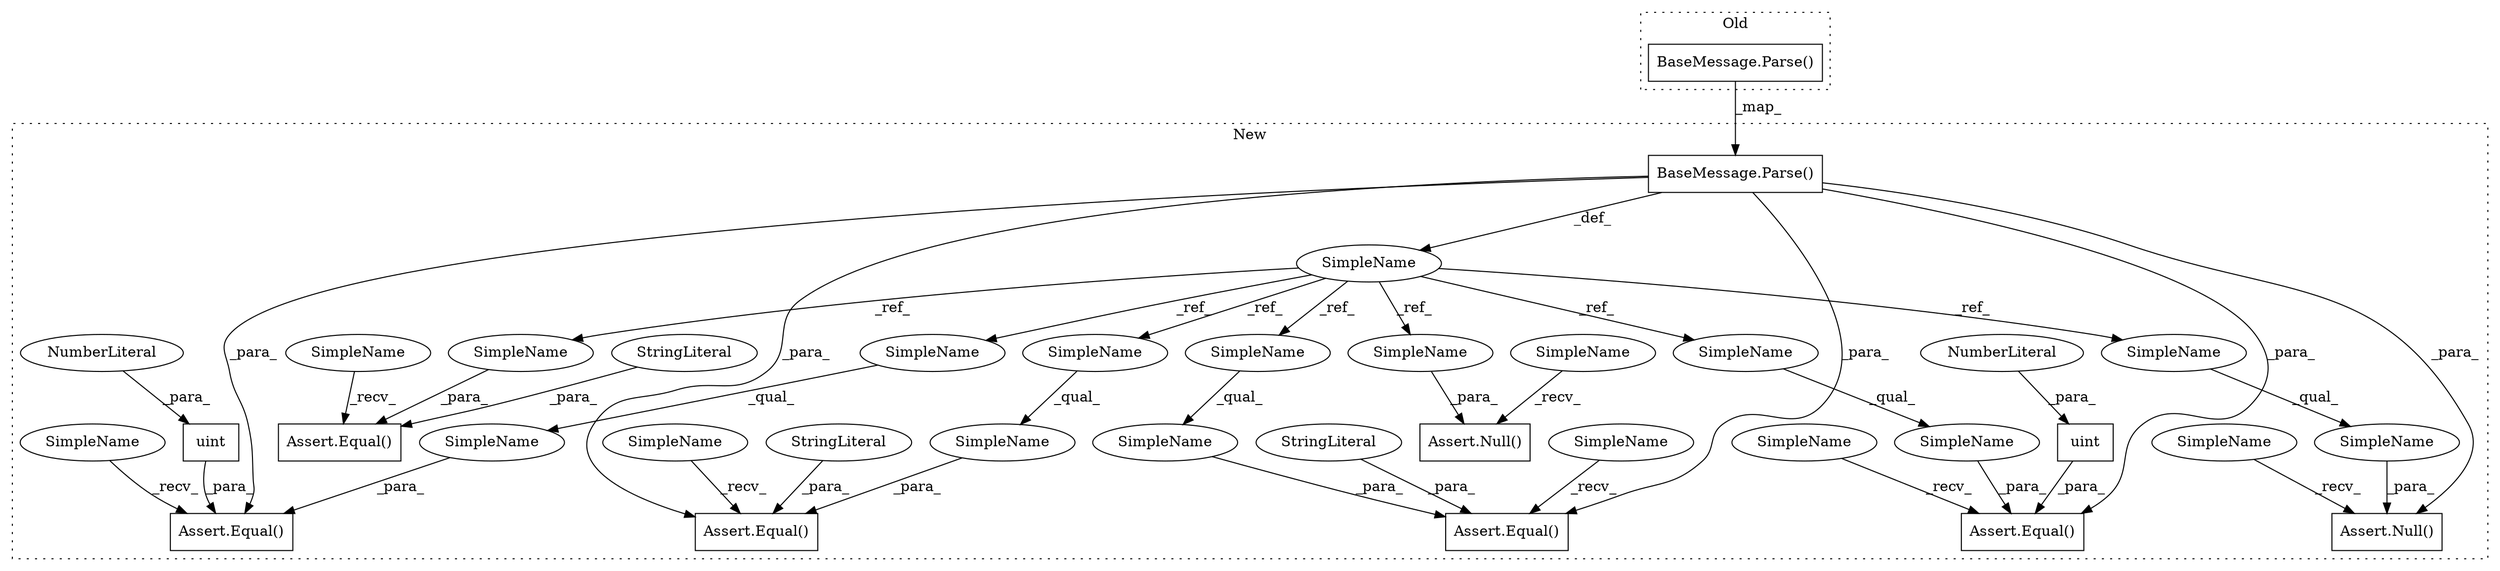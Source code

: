 digraph G {
subgraph cluster0 {
1 [label="BaseMessage.Parse()" a="32" s="7374,7403" l="6,1" shape="box"];
label = "Old";
style="dotted";
}
subgraph cluster1 {
2 [label="BaseMessage.Parse()" a="32" s="9046,9105" l="36,1" shape="box"];
3 [label="SimpleName" a="42" s="9014" l="17" shape="ellipse"];
4 [label="SimpleName" a="42" s="9531" l="34" shape="ellipse"];
5 [label="SimpleName" a="42" s="9477" l="27" shape="ellipse"];
6 [label="Assert.Equal()" a="32" s="9459,9504" l="6,1" shape="box"];
7 [label="SimpleName" a="42" s="9339" l="32" shape="ellipse"];
8 [label="Assert.Equal()" a="32" s="9317,9371" l="6,1" shape="box"];
9 [label="SimpleName" a="42" s="9266" l="29" shape="ellipse"];
10 [label="Assert.Equal()" a="32" s="9221,9295" l="6,1" shape="box"];
11 [label="SimpleName" a="42" s="9413" l="24" shape="ellipse"];
12 [label="Assert.Equal()" a="32" s="9393,9437" l="6,1" shape="box"];
13 [label="Assert.Null()" a="32" s="9140,9162" l="5,38" shape="box"];
14 [label="uint" a="11" s="9399" l="6" shape="box"];
15 [label="NumberLiteral" a="34" s="9405" l="6" shape="ellipse"];
16 [label="uint" a="11" s="9465" l="6" shape="box"];
17 [label="NumberLiteral" a="34" s="9471" l="4" shape="ellipse"];
18 [label="StringLiteral" a="45" s="9227" l="37" shape="ellipse"];
19 [label="StringLiteral" a="45" s="9323" l="14" shape="ellipse"];
20 [label="Assert.Null()" a="32" s="9526,9565" l="5,1" shape="box"];
21 [label="Assert.Equal()" a="32" s="9587,9615" l="6,30" shape="box"];
22 [label="StringLiteral" a="45" s="9593" l="3" shape="ellipse"];
23 [label="SimpleName" a="42" s="9531" l="17" shape="ellipse"];
24 [label="SimpleName" a="42" s="9266" l="17" shape="ellipse"];
25 [label="SimpleName" a="42" s="9413" l="17" shape="ellipse"];
26 [label="SimpleName" a="42" s="9145" l="17" shape="ellipse"];
27 [label="SimpleName" a="42" s="9339" l="17" shape="ellipse"];
28 [label="SimpleName" a="42" s="9598" l="17" shape="ellipse"];
29 [label="SimpleName" a="42" s="9477" l="17" shape="ellipse"];
30 [label="SimpleName" a="42" s="9214" l="6" shape="ellipse"];
31 [label="SimpleName" a="42" s="9386" l="6" shape="ellipse"];
32 [label="SimpleName" a="42" s="9580" l="6" shape="ellipse"];
33 [label="SimpleName" a="42" s="9519" l="6" shape="ellipse"];
34 [label="SimpleName" a="42" s="9452" l="6" shape="ellipse"];
35 [label="SimpleName" a="42" s="9133" l="6" shape="ellipse"];
36 [label="SimpleName" a="42" s="9310" l="6" shape="ellipse"];
label = "New";
style="dotted";
}
1 -> 2 [label="_map_"];
2 -> 12 [label="_para_"];
2 -> 6 [label="_para_"];
2 -> 3 [label="_def_"];
2 -> 20 [label="_para_"];
2 -> 10 [label="_para_"];
2 -> 8 [label="_para_"];
3 -> 24 [label="_ref_"];
3 -> 25 [label="_ref_"];
3 -> 29 [label="_ref_"];
3 -> 23 [label="_ref_"];
3 -> 27 [label="_ref_"];
3 -> 26 [label="_ref_"];
3 -> 28 [label="_ref_"];
4 -> 20 [label="_para_"];
5 -> 6 [label="_para_"];
7 -> 8 [label="_para_"];
9 -> 10 [label="_para_"];
11 -> 12 [label="_para_"];
14 -> 12 [label="_para_"];
15 -> 14 [label="_para_"];
16 -> 6 [label="_para_"];
17 -> 16 [label="_para_"];
18 -> 10 [label="_para_"];
19 -> 8 [label="_para_"];
22 -> 21 [label="_para_"];
23 -> 4 [label="_qual_"];
24 -> 9 [label="_qual_"];
25 -> 11 [label="_qual_"];
26 -> 13 [label="_para_"];
27 -> 7 [label="_qual_"];
28 -> 21 [label="_para_"];
29 -> 5 [label="_qual_"];
30 -> 10 [label="_recv_"];
31 -> 12 [label="_recv_"];
32 -> 21 [label="_recv_"];
33 -> 20 [label="_recv_"];
34 -> 6 [label="_recv_"];
35 -> 13 [label="_recv_"];
36 -> 8 [label="_recv_"];
}